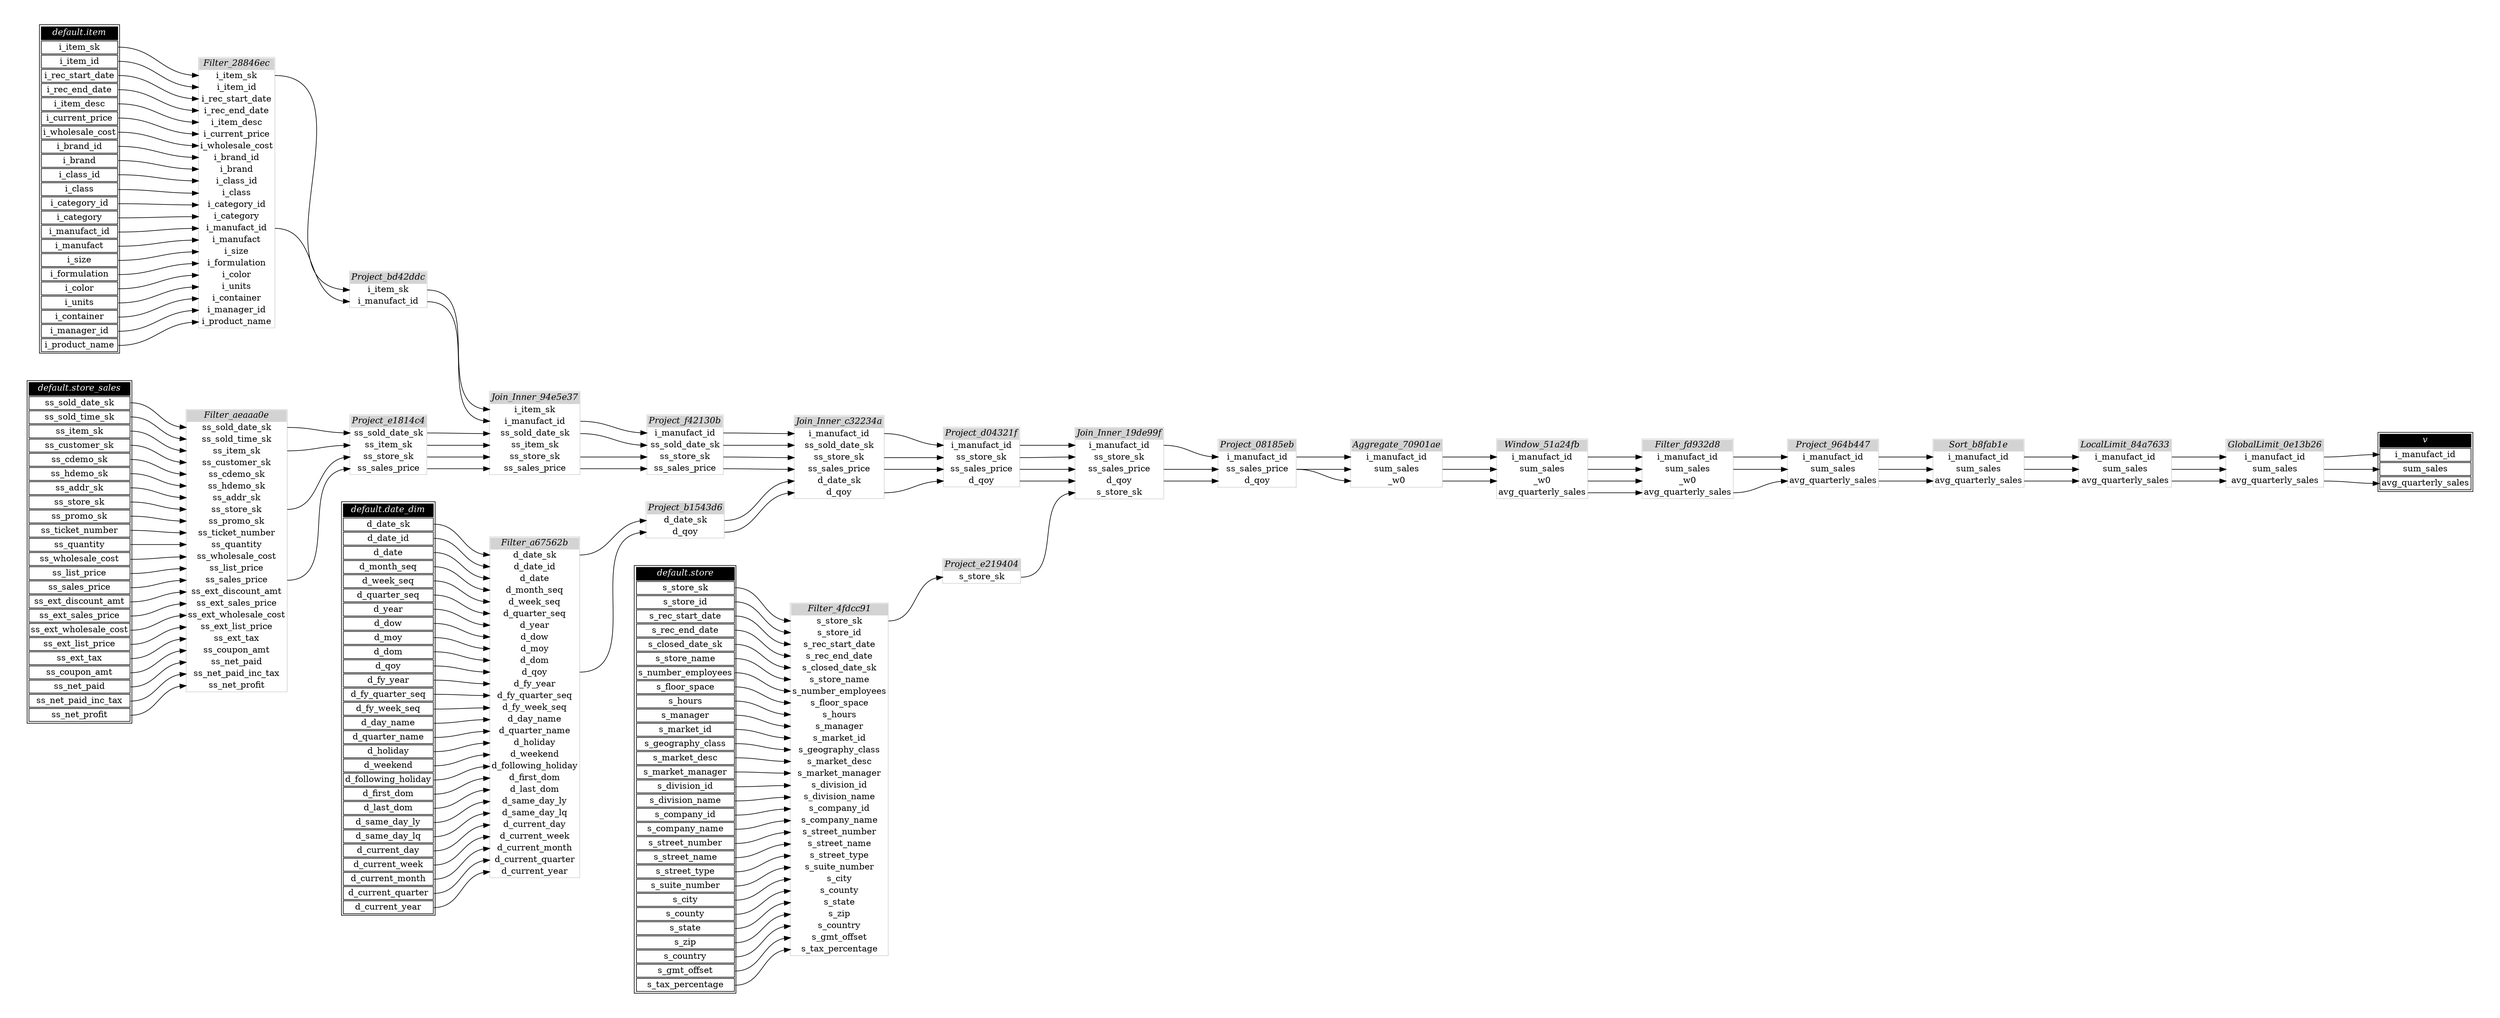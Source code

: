 // Automatically generated by TPCDSFlowTestSuite


digraph {
  graph [pad="0.5" nodesep="0.5" ranksep="1" fontname="Helvetica" rankdir=LR];
  node [shape=plaintext]

  
"Aggregate_70901ae" [label=<
<table color="lightgray" border="1" cellborder="0" cellspacing="0">
  <tr><td bgcolor="lightgray" port="nodeName"><i>Aggregate_70901ae</i></td></tr>
  <tr><td port="0">i_manufact_id</td></tr>
<tr><td port="1">sum_sales</td></tr>
<tr><td port="2">_w0</td></tr>
</table>>];
     

"Filter_28846ec" [label=<
<table color="lightgray" border="1" cellborder="0" cellspacing="0">
  <tr><td bgcolor="lightgray" port="nodeName"><i>Filter_28846ec</i></td></tr>
  <tr><td port="0">i_item_sk</td></tr>
<tr><td port="1">i_item_id</td></tr>
<tr><td port="2">i_rec_start_date</td></tr>
<tr><td port="3">i_rec_end_date</td></tr>
<tr><td port="4">i_item_desc</td></tr>
<tr><td port="5">i_current_price</td></tr>
<tr><td port="6">i_wholesale_cost</td></tr>
<tr><td port="7">i_brand_id</td></tr>
<tr><td port="8">i_brand</td></tr>
<tr><td port="9">i_class_id</td></tr>
<tr><td port="10">i_class</td></tr>
<tr><td port="11">i_category_id</td></tr>
<tr><td port="12">i_category</td></tr>
<tr><td port="13">i_manufact_id</td></tr>
<tr><td port="14">i_manufact</td></tr>
<tr><td port="15">i_size</td></tr>
<tr><td port="16">i_formulation</td></tr>
<tr><td port="17">i_color</td></tr>
<tr><td port="18">i_units</td></tr>
<tr><td port="19">i_container</td></tr>
<tr><td port="20">i_manager_id</td></tr>
<tr><td port="21">i_product_name</td></tr>
</table>>];
     

"Filter_4fdcc91" [label=<
<table color="lightgray" border="1" cellborder="0" cellspacing="0">
  <tr><td bgcolor="lightgray" port="nodeName"><i>Filter_4fdcc91</i></td></tr>
  <tr><td port="0">s_store_sk</td></tr>
<tr><td port="1">s_store_id</td></tr>
<tr><td port="2">s_rec_start_date</td></tr>
<tr><td port="3">s_rec_end_date</td></tr>
<tr><td port="4">s_closed_date_sk</td></tr>
<tr><td port="5">s_store_name</td></tr>
<tr><td port="6">s_number_employees</td></tr>
<tr><td port="7">s_floor_space</td></tr>
<tr><td port="8">s_hours</td></tr>
<tr><td port="9">s_manager</td></tr>
<tr><td port="10">s_market_id</td></tr>
<tr><td port="11">s_geography_class</td></tr>
<tr><td port="12">s_market_desc</td></tr>
<tr><td port="13">s_market_manager</td></tr>
<tr><td port="14">s_division_id</td></tr>
<tr><td port="15">s_division_name</td></tr>
<tr><td port="16">s_company_id</td></tr>
<tr><td port="17">s_company_name</td></tr>
<tr><td port="18">s_street_number</td></tr>
<tr><td port="19">s_street_name</td></tr>
<tr><td port="20">s_street_type</td></tr>
<tr><td port="21">s_suite_number</td></tr>
<tr><td port="22">s_city</td></tr>
<tr><td port="23">s_county</td></tr>
<tr><td port="24">s_state</td></tr>
<tr><td port="25">s_zip</td></tr>
<tr><td port="26">s_country</td></tr>
<tr><td port="27">s_gmt_offset</td></tr>
<tr><td port="28">s_tax_percentage</td></tr>
</table>>];
     

"Filter_a67562b" [label=<
<table color="lightgray" border="1" cellborder="0" cellspacing="0">
  <tr><td bgcolor="lightgray" port="nodeName"><i>Filter_a67562b</i></td></tr>
  <tr><td port="0">d_date_sk</td></tr>
<tr><td port="1">d_date_id</td></tr>
<tr><td port="2">d_date</td></tr>
<tr><td port="3">d_month_seq</td></tr>
<tr><td port="4">d_week_seq</td></tr>
<tr><td port="5">d_quarter_seq</td></tr>
<tr><td port="6">d_year</td></tr>
<tr><td port="7">d_dow</td></tr>
<tr><td port="8">d_moy</td></tr>
<tr><td port="9">d_dom</td></tr>
<tr><td port="10">d_qoy</td></tr>
<tr><td port="11">d_fy_year</td></tr>
<tr><td port="12">d_fy_quarter_seq</td></tr>
<tr><td port="13">d_fy_week_seq</td></tr>
<tr><td port="14">d_day_name</td></tr>
<tr><td port="15">d_quarter_name</td></tr>
<tr><td port="16">d_holiday</td></tr>
<tr><td port="17">d_weekend</td></tr>
<tr><td port="18">d_following_holiday</td></tr>
<tr><td port="19">d_first_dom</td></tr>
<tr><td port="20">d_last_dom</td></tr>
<tr><td port="21">d_same_day_ly</td></tr>
<tr><td port="22">d_same_day_lq</td></tr>
<tr><td port="23">d_current_day</td></tr>
<tr><td port="24">d_current_week</td></tr>
<tr><td port="25">d_current_month</td></tr>
<tr><td port="26">d_current_quarter</td></tr>
<tr><td port="27">d_current_year</td></tr>
</table>>];
     

"Filter_aeaaa0e" [label=<
<table color="lightgray" border="1" cellborder="0" cellspacing="0">
  <tr><td bgcolor="lightgray" port="nodeName"><i>Filter_aeaaa0e</i></td></tr>
  <tr><td port="0">ss_sold_date_sk</td></tr>
<tr><td port="1">ss_sold_time_sk</td></tr>
<tr><td port="2">ss_item_sk</td></tr>
<tr><td port="3">ss_customer_sk</td></tr>
<tr><td port="4">ss_cdemo_sk</td></tr>
<tr><td port="5">ss_hdemo_sk</td></tr>
<tr><td port="6">ss_addr_sk</td></tr>
<tr><td port="7">ss_store_sk</td></tr>
<tr><td port="8">ss_promo_sk</td></tr>
<tr><td port="9">ss_ticket_number</td></tr>
<tr><td port="10">ss_quantity</td></tr>
<tr><td port="11">ss_wholesale_cost</td></tr>
<tr><td port="12">ss_list_price</td></tr>
<tr><td port="13">ss_sales_price</td></tr>
<tr><td port="14">ss_ext_discount_amt</td></tr>
<tr><td port="15">ss_ext_sales_price</td></tr>
<tr><td port="16">ss_ext_wholesale_cost</td></tr>
<tr><td port="17">ss_ext_list_price</td></tr>
<tr><td port="18">ss_ext_tax</td></tr>
<tr><td port="19">ss_coupon_amt</td></tr>
<tr><td port="20">ss_net_paid</td></tr>
<tr><td port="21">ss_net_paid_inc_tax</td></tr>
<tr><td port="22">ss_net_profit</td></tr>
</table>>];
     

"Filter_fd932d8" [label=<
<table color="lightgray" border="1" cellborder="0" cellspacing="0">
  <tr><td bgcolor="lightgray" port="nodeName"><i>Filter_fd932d8</i></td></tr>
  <tr><td port="0">i_manufact_id</td></tr>
<tr><td port="1">sum_sales</td></tr>
<tr><td port="2">_w0</td></tr>
<tr><td port="3">avg_quarterly_sales</td></tr>
</table>>];
     

"GlobalLimit_0e13b26" [label=<
<table color="lightgray" border="1" cellborder="0" cellspacing="0">
  <tr><td bgcolor="lightgray" port="nodeName"><i>GlobalLimit_0e13b26</i></td></tr>
  <tr><td port="0">i_manufact_id</td></tr>
<tr><td port="1">sum_sales</td></tr>
<tr><td port="2">avg_quarterly_sales</td></tr>
</table>>];
     

"Join_Inner_19de99f" [label=<
<table color="lightgray" border="1" cellborder="0" cellspacing="0">
  <tr><td bgcolor="lightgray" port="nodeName"><i>Join_Inner_19de99f</i></td></tr>
  <tr><td port="0">i_manufact_id</td></tr>
<tr><td port="1">ss_store_sk</td></tr>
<tr><td port="2">ss_sales_price</td></tr>
<tr><td port="3">d_qoy</td></tr>
<tr><td port="4">s_store_sk</td></tr>
</table>>];
     

"Join_Inner_94e5e37" [label=<
<table color="lightgray" border="1" cellborder="0" cellspacing="0">
  <tr><td bgcolor="lightgray" port="nodeName"><i>Join_Inner_94e5e37</i></td></tr>
  <tr><td port="0">i_item_sk</td></tr>
<tr><td port="1">i_manufact_id</td></tr>
<tr><td port="2">ss_sold_date_sk</td></tr>
<tr><td port="3">ss_item_sk</td></tr>
<tr><td port="4">ss_store_sk</td></tr>
<tr><td port="5">ss_sales_price</td></tr>
</table>>];
     

"Join_Inner_c32234a" [label=<
<table color="lightgray" border="1" cellborder="0" cellspacing="0">
  <tr><td bgcolor="lightgray" port="nodeName"><i>Join_Inner_c32234a</i></td></tr>
  <tr><td port="0">i_manufact_id</td></tr>
<tr><td port="1">ss_sold_date_sk</td></tr>
<tr><td port="2">ss_store_sk</td></tr>
<tr><td port="3">ss_sales_price</td></tr>
<tr><td port="4">d_date_sk</td></tr>
<tr><td port="5">d_qoy</td></tr>
</table>>];
     

"LocalLimit_84a7633" [label=<
<table color="lightgray" border="1" cellborder="0" cellspacing="0">
  <tr><td bgcolor="lightgray" port="nodeName"><i>LocalLimit_84a7633</i></td></tr>
  <tr><td port="0">i_manufact_id</td></tr>
<tr><td port="1">sum_sales</td></tr>
<tr><td port="2">avg_quarterly_sales</td></tr>
</table>>];
     

"Project_08185eb" [label=<
<table color="lightgray" border="1" cellborder="0" cellspacing="0">
  <tr><td bgcolor="lightgray" port="nodeName"><i>Project_08185eb</i></td></tr>
  <tr><td port="0">i_manufact_id</td></tr>
<tr><td port="1">ss_sales_price</td></tr>
<tr><td port="2">d_qoy</td></tr>
</table>>];
     

"Project_964b447" [label=<
<table color="lightgray" border="1" cellborder="0" cellspacing="0">
  <tr><td bgcolor="lightgray" port="nodeName"><i>Project_964b447</i></td></tr>
  <tr><td port="0">i_manufact_id</td></tr>
<tr><td port="1">sum_sales</td></tr>
<tr><td port="2">avg_quarterly_sales</td></tr>
</table>>];
     

"Project_b1543d6" [label=<
<table color="lightgray" border="1" cellborder="0" cellspacing="0">
  <tr><td bgcolor="lightgray" port="nodeName"><i>Project_b1543d6</i></td></tr>
  <tr><td port="0">d_date_sk</td></tr>
<tr><td port="1">d_qoy</td></tr>
</table>>];
     

"Project_bd42ddc" [label=<
<table color="lightgray" border="1" cellborder="0" cellspacing="0">
  <tr><td bgcolor="lightgray" port="nodeName"><i>Project_bd42ddc</i></td></tr>
  <tr><td port="0">i_item_sk</td></tr>
<tr><td port="1">i_manufact_id</td></tr>
</table>>];
     

"Project_d04321f" [label=<
<table color="lightgray" border="1" cellborder="0" cellspacing="0">
  <tr><td bgcolor="lightgray" port="nodeName"><i>Project_d04321f</i></td></tr>
  <tr><td port="0">i_manufact_id</td></tr>
<tr><td port="1">ss_store_sk</td></tr>
<tr><td port="2">ss_sales_price</td></tr>
<tr><td port="3">d_qoy</td></tr>
</table>>];
     

"Project_e1814c4" [label=<
<table color="lightgray" border="1" cellborder="0" cellspacing="0">
  <tr><td bgcolor="lightgray" port="nodeName"><i>Project_e1814c4</i></td></tr>
  <tr><td port="0">ss_sold_date_sk</td></tr>
<tr><td port="1">ss_item_sk</td></tr>
<tr><td port="2">ss_store_sk</td></tr>
<tr><td port="3">ss_sales_price</td></tr>
</table>>];
     

"Project_e219404" [label=<
<table color="lightgray" border="1" cellborder="0" cellspacing="0">
  <tr><td bgcolor="lightgray" port="nodeName"><i>Project_e219404</i></td></tr>
  <tr><td port="0">s_store_sk</td></tr>
</table>>];
     

"Project_f42130b" [label=<
<table color="lightgray" border="1" cellborder="0" cellspacing="0">
  <tr><td bgcolor="lightgray" port="nodeName"><i>Project_f42130b</i></td></tr>
  <tr><td port="0">i_manufact_id</td></tr>
<tr><td port="1">ss_sold_date_sk</td></tr>
<tr><td port="2">ss_store_sk</td></tr>
<tr><td port="3">ss_sales_price</td></tr>
</table>>];
     

"Sort_b8fab1e" [label=<
<table color="lightgray" border="1" cellborder="0" cellspacing="0">
  <tr><td bgcolor="lightgray" port="nodeName"><i>Sort_b8fab1e</i></td></tr>
  <tr><td port="0">i_manufact_id</td></tr>
<tr><td port="1">sum_sales</td></tr>
<tr><td port="2">avg_quarterly_sales</td></tr>
</table>>];
     

"Window_51a24fb" [label=<
<table color="lightgray" border="1" cellborder="0" cellspacing="0">
  <tr><td bgcolor="lightgray" port="nodeName"><i>Window_51a24fb</i></td></tr>
  <tr><td port="0">i_manufact_id</td></tr>
<tr><td port="1">sum_sales</td></tr>
<tr><td port="2">_w0</td></tr>
<tr><td port="3">avg_quarterly_sales</td></tr>
</table>>];
     

"default.date_dim" [color="black" label=<
<table>
  <tr><td bgcolor="black" port="nodeName"><i><font color="white">default.date_dim</font></i></td></tr>
  <tr><td port="0">d_date_sk</td></tr>
<tr><td port="1">d_date_id</td></tr>
<tr><td port="2">d_date</td></tr>
<tr><td port="3">d_month_seq</td></tr>
<tr><td port="4">d_week_seq</td></tr>
<tr><td port="5">d_quarter_seq</td></tr>
<tr><td port="6">d_year</td></tr>
<tr><td port="7">d_dow</td></tr>
<tr><td port="8">d_moy</td></tr>
<tr><td port="9">d_dom</td></tr>
<tr><td port="10">d_qoy</td></tr>
<tr><td port="11">d_fy_year</td></tr>
<tr><td port="12">d_fy_quarter_seq</td></tr>
<tr><td port="13">d_fy_week_seq</td></tr>
<tr><td port="14">d_day_name</td></tr>
<tr><td port="15">d_quarter_name</td></tr>
<tr><td port="16">d_holiday</td></tr>
<tr><td port="17">d_weekend</td></tr>
<tr><td port="18">d_following_holiday</td></tr>
<tr><td port="19">d_first_dom</td></tr>
<tr><td port="20">d_last_dom</td></tr>
<tr><td port="21">d_same_day_ly</td></tr>
<tr><td port="22">d_same_day_lq</td></tr>
<tr><td port="23">d_current_day</td></tr>
<tr><td port="24">d_current_week</td></tr>
<tr><td port="25">d_current_month</td></tr>
<tr><td port="26">d_current_quarter</td></tr>
<tr><td port="27">d_current_year</td></tr>
</table>>];
     

"default.item" [color="black" label=<
<table>
  <tr><td bgcolor="black" port="nodeName"><i><font color="white">default.item</font></i></td></tr>
  <tr><td port="0">i_item_sk</td></tr>
<tr><td port="1">i_item_id</td></tr>
<tr><td port="2">i_rec_start_date</td></tr>
<tr><td port="3">i_rec_end_date</td></tr>
<tr><td port="4">i_item_desc</td></tr>
<tr><td port="5">i_current_price</td></tr>
<tr><td port="6">i_wholesale_cost</td></tr>
<tr><td port="7">i_brand_id</td></tr>
<tr><td port="8">i_brand</td></tr>
<tr><td port="9">i_class_id</td></tr>
<tr><td port="10">i_class</td></tr>
<tr><td port="11">i_category_id</td></tr>
<tr><td port="12">i_category</td></tr>
<tr><td port="13">i_manufact_id</td></tr>
<tr><td port="14">i_manufact</td></tr>
<tr><td port="15">i_size</td></tr>
<tr><td port="16">i_formulation</td></tr>
<tr><td port="17">i_color</td></tr>
<tr><td port="18">i_units</td></tr>
<tr><td port="19">i_container</td></tr>
<tr><td port="20">i_manager_id</td></tr>
<tr><td port="21">i_product_name</td></tr>
</table>>];
     

"default.store" [color="black" label=<
<table>
  <tr><td bgcolor="black" port="nodeName"><i><font color="white">default.store</font></i></td></tr>
  <tr><td port="0">s_store_sk</td></tr>
<tr><td port="1">s_store_id</td></tr>
<tr><td port="2">s_rec_start_date</td></tr>
<tr><td port="3">s_rec_end_date</td></tr>
<tr><td port="4">s_closed_date_sk</td></tr>
<tr><td port="5">s_store_name</td></tr>
<tr><td port="6">s_number_employees</td></tr>
<tr><td port="7">s_floor_space</td></tr>
<tr><td port="8">s_hours</td></tr>
<tr><td port="9">s_manager</td></tr>
<tr><td port="10">s_market_id</td></tr>
<tr><td port="11">s_geography_class</td></tr>
<tr><td port="12">s_market_desc</td></tr>
<tr><td port="13">s_market_manager</td></tr>
<tr><td port="14">s_division_id</td></tr>
<tr><td port="15">s_division_name</td></tr>
<tr><td port="16">s_company_id</td></tr>
<tr><td port="17">s_company_name</td></tr>
<tr><td port="18">s_street_number</td></tr>
<tr><td port="19">s_street_name</td></tr>
<tr><td port="20">s_street_type</td></tr>
<tr><td port="21">s_suite_number</td></tr>
<tr><td port="22">s_city</td></tr>
<tr><td port="23">s_county</td></tr>
<tr><td port="24">s_state</td></tr>
<tr><td port="25">s_zip</td></tr>
<tr><td port="26">s_country</td></tr>
<tr><td port="27">s_gmt_offset</td></tr>
<tr><td port="28">s_tax_percentage</td></tr>
</table>>];
     

"default.store_sales" [color="black" label=<
<table>
  <tr><td bgcolor="black" port="nodeName"><i><font color="white">default.store_sales</font></i></td></tr>
  <tr><td port="0">ss_sold_date_sk</td></tr>
<tr><td port="1">ss_sold_time_sk</td></tr>
<tr><td port="2">ss_item_sk</td></tr>
<tr><td port="3">ss_customer_sk</td></tr>
<tr><td port="4">ss_cdemo_sk</td></tr>
<tr><td port="5">ss_hdemo_sk</td></tr>
<tr><td port="6">ss_addr_sk</td></tr>
<tr><td port="7">ss_store_sk</td></tr>
<tr><td port="8">ss_promo_sk</td></tr>
<tr><td port="9">ss_ticket_number</td></tr>
<tr><td port="10">ss_quantity</td></tr>
<tr><td port="11">ss_wholesale_cost</td></tr>
<tr><td port="12">ss_list_price</td></tr>
<tr><td port="13">ss_sales_price</td></tr>
<tr><td port="14">ss_ext_discount_amt</td></tr>
<tr><td port="15">ss_ext_sales_price</td></tr>
<tr><td port="16">ss_ext_wholesale_cost</td></tr>
<tr><td port="17">ss_ext_list_price</td></tr>
<tr><td port="18">ss_ext_tax</td></tr>
<tr><td port="19">ss_coupon_amt</td></tr>
<tr><td port="20">ss_net_paid</td></tr>
<tr><td port="21">ss_net_paid_inc_tax</td></tr>
<tr><td port="22">ss_net_profit</td></tr>
</table>>];
     

"v" [color="black" label=<
<table>
  <tr><td bgcolor="black" port="nodeName"><i><font color="white">v</font></i></td></tr>
  <tr><td port="0">i_manufact_id</td></tr>
<tr><td port="1">sum_sales</td></tr>
<tr><td port="2">avg_quarterly_sales</td></tr>
</table>>];
     
  "Aggregate_70901ae":0 -> "Window_51a24fb":0;
"Aggregate_70901ae":1 -> "Window_51a24fb":1;
"Aggregate_70901ae":2 -> "Window_51a24fb":2;
"Filter_28846ec":0 -> "Project_bd42ddc":0;
"Filter_28846ec":13 -> "Project_bd42ddc":1;
"Filter_4fdcc91":0 -> "Project_e219404":0;
"Filter_a67562b":0 -> "Project_b1543d6":0;
"Filter_a67562b":10 -> "Project_b1543d6":1;
"Filter_aeaaa0e":0 -> "Project_e1814c4":0;
"Filter_aeaaa0e":13 -> "Project_e1814c4":3;
"Filter_aeaaa0e":2 -> "Project_e1814c4":1;
"Filter_aeaaa0e":7 -> "Project_e1814c4":2;
"Filter_fd932d8":0 -> "Project_964b447":0;
"Filter_fd932d8":1 -> "Project_964b447":1;
"Filter_fd932d8":3 -> "Project_964b447":2;
"GlobalLimit_0e13b26":0 -> "v":0;
"GlobalLimit_0e13b26":1 -> "v":1;
"GlobalLimit_0e13b26":2 -> "v":2;
"Join_Inner_19de99f":0 -> "Project_08185eb":0;
"Join_Inner_19de99f":2 -> "Project_08185eb":1;
"Join_Inner_19de99f":3 -> "Project_08185eb":2;
"Join_Inner_94e5e37":1 -> "Project_f42130b":0;
"Join_Inner_94e5e37":2 -> "Project_f42130b":1;
"Join_Inner_94e5e37":4 -> "Project_f42130b":2;
"Join_Inner_94e5e37":5 -> "Project_f42130b":3;
"Join_Inner_c32234a":0 -> "Project_d04321f":0;
"Join_Inner_c32234a":2 -> "Project_d04321f":1;
"Join_Inner_c32234a":3 -> "Project_d04321f":2;
"Join_Inner_c32234a":5 -> "Project_d04321f":3;
"LocalLimit_84a7633":0 -> "GlobalLimit_0e13b26":0;
"LocalLimit_84a7633":1 -> "GlobalLimit_0e13b26":1;
"LocalLimit_84a7633":2 -> "GlobalLimit_0e13b26":2;
"Project_08185eb":0 -> "Aggregate_70901ae":0;
"Project_08185eb":1 -> "Aggregate_70901ae":1;
"Project_08185eb":1 -> "Aggregate_70901ae":2;
"Project_964b447":0 -> "Sort_b8fab1e":0;
"Project_964b447":1 -> "Sort_b8fab1e":1;
"Project_964b447":2 -> "Sort_b8fab1e":2;
"Project_b1543d6":0 -> "Join_Inner_c32234a":4;
"Project_b1543d6":1 -> "Join_Inner_c32234a":5;
"Project_bd42ddc":0 -> "Join_Inner_94e5e37":0;
"Project_bd42ddc":1 -> "Join_Inner_94e5e37":1;
"Project_d04321f":0 -> "Join_Inner_19de99f":0;
"Project_d04321f":1 -> "Join_Inner_19de99f":1;
"Project_d04321f":2 -> "Join_Inner_19de99f":2;
"Project_d04321f":3 -> "Join_Inner_19de99f":3;
"Project_e1814c4":0 -> "Join_Inner_94e5e37":2;
"Project_e1814c4":1 -> "Join_Inner_94e5e37":3;
"Project_e1814c4":2 -> "Join_Inner_94e5e37":4;
"Project_e1814c4":3 -> "Join_Inner_94e5e37":5;
"Project_e219404":0 -> "Join_Inner_19de99f":4;
"Project_f42130b":0 -> "Join_Inner_c32234a":0;
"Project_f42130b":1 -> "Join_Inner_c32234a":1;
"Project_f42130b":2 -> "Join_Inner_c32234a":2;
"Project_f42130b":3 -> "Join_Inner_c32234a":3;
"Sort_b8fab1e":0 -> "LocalLimit_84a7633":0;
"Sort_b8fab1e":1 -> "LocalLimit_84a7633":1;
"Sort_b8fab1e":2 -> "LocalLimit_84a7633":2;
"Window_51a24fb":0 -> "Filter_fd932d8":0;
"Window_51a24fb":1 -> "Filter_fd932d8":1;
"Window_51a24fb":2 -> "Filter_fd932d8":2;
"Window_51a24fb":3 -> "Filter_fd932d8":3;
"default.date_dim":0 -> "Filter_a67562b":0;
"default.date_dim":1 -> "Filter_a67562b":1;
"default.date_dim":10 -> "Filter_a67562b":10;
"default.date_dim":11 -> "Filter_a67562b":11;
"default.date_dim":12 -> "Filter_a67562b":12;
"default.date_dim":13 -> "Filter_a67562b":13;
"default.date_dim":14 -> "Filter_a67562b":14;
"default.date_dim":15 -> "Filter_a67562b":15;
"default.date_dim":16 -> "Filter_a67562b":16;
"default.date_dim":17 -> "Filter_a67562b":17;
"default.date_dim":18 -> "Filter_a67562b":18;
"default.date_dim":19 -> "Filter_a67562b":19;
"default.date_dim":2 -> "Filter_a67562b":2;
"default.date_dim":20 -> "Filter_a67562b":20;
"default.date_dim":21 -> "Filter_a67562b":21;
"default.date_dim":22 -> "Filter_a67562b":22;
"default.date_dim":23 -> "Filter_a67562b":23;
"default.date_dim":24 -> "Filter_a67562b":24;
"default.date_dim":25 -> "Filter_a67562b":25;
"default.date_dim":26 -> "Filter_a67562b":26;
"default.date_dim":27 -> "Filter_a67562b":27;
"default.date_dim":3 -> "Filter_a67562b":3;
"default.date_dim":4 -> "Filter_a67562b":4;
"default.date_dim":5 -> "Filter_a67562b":5;
"default.date_dim":6 -> "Filter_a67562b":6;
"default.date_dim":7 -> "Filter_a67562b":7;
"default.date_dim":8 -> "Filter_a67562b":8;
"default.date_dim":9 -> "Filter_a67562b":9;
"default.item":0 -> "Filter_28846ec":0;
"default.item":1 -> "Filter_28846ec":1;
"default.item":10 -> "Filter_28846ec":10;
"default.item":11 -> "Filter_28846ec":11;
"default.item":12 -> "Filter_28846ec":12;
"default.item":13 -> "Filter_28846ec":13;
"default.item":14 -> "Filter_28846ec":14;
"default.item":15 -> "Filter_28846ec":15;
"default.item":16 -> "Filter_28846ec":16;
"default.item":17 -> "Filter_28846ec":17;
"default.item":18 -> "Filter_28846ec":18;
"default.item":19 -> "Filter_28846ec":19;
"default.item":2 -> "Filter_28846ec":2;
"default.item":20 -> "Filter_28846ec":20;
"default.item":21 -> "Filter_28846ec":21;
"default.item":3 -> "Filter_28846ec":3;
"default.item":4 -> "Filter_28846ec":4;
"default.item":5 -> "Filter_28846ec":5;
"default.item":6 -> "Filter_28846ec":6;
"default.item":7 -> "Filter_28846ec":7;
"default.item":8 -> "Filter_28846ec":8;
"default.item":9 -> "Filter_28846ec":9;
"default.store":0 -> "Filter_4fdcc91":0;
"default.store":1 -> "Filter_4fdcc91":1;
"default.store":10 -> "Filter_4fdcc91":10;
"default.store":11 -> "Filter_4fdcc91":11;
"default.store":12 -> "Filter_4fdcc91":12;
"default.store":13 -> "Filter_4fdcc91":13;
"default.store":14 -> "Filter_4fdcc91":14;
"default.store":15 -> "Filter_4fdcc91":15;
"default.store":16 -> "Filter_4fdcc91":16;
"default.store":17 -> "Filter_4fdcc91":17;
"default.store":18 -> "Filter_4fdcc91":18;
"default.store":19 -> "Filter_4fdcc91":19;
"default.store":2 -> "Filter_4fdcc91":2;
"default.store":20 -> "Filter_4fdcc91":20;
"default.store":21 -> "Filter_4fdcc91":21;
"default.store":22 -> "Filter_4fdcc91":22;
"default.store":23 -> "Filter_4fdcc91":23;
"default.store":24 -> "Filter_4fdcc91":24;
"default.store":25 -> "Filter_4fdcc91":25;
"default.store":26 -> "Filter_4fdcc91":26;
"default.store":27 -> "Filter_4fdcc91":27;
"default.store":28 -> "Filter_4fdcc91":28;
"default.store":3 -> "Filter_4fdcc91":3;
"default.store":4 -> "Filter_4fdcc91":4;
"default.store":5 -> "Filter_4fdcc91":5;
"default.store":6 -> "Filter_4fdcc91":6;
"default.store":7 -> "Filter_4fdcc91":7;
"default.store":8 -> "Filter_4fdcc91":8;
"default.store":9 -> "Filter_4fdcc91":9;
"default.store_sales":0 -> "Filter_aeaaa0e":0;
"default.store_sales":1 -> "Filter_aeaaa0e":1;
"default.store_sales":10 -> "Filter_aeaaa0e":10;
"default.store_sales":11 -> "Filter_aeaaa0e":11;
"default.store_sales":12 -> "Filter_aeaaa0e":12;
"default.store_sales":13 -> "Filter_aeaaa0e":13;
"default.store_sales":14 -> "Filter_aeaaa0e":14;
"default.store_sales":15 -> "Filter_aeaaa0e":15;
"default.store_sales":16 -> "Filter_aeaaa0e":16;
"default.store_sales":17 -> "Filter_aeaaa0e":17;
"default.store_sales":18 -> "Filter_aeaaa0e":18;
"default.store_sales":19 -> "Filter_aeaaa0e":19;
"default.store_sales":2 -> "Filter_aeaaa0e":2;
"default.store_sales":20 -> "Filter_aeaaa0e":20;
"default.store_sales":21 -> "Filter_aeaaa0e":21;
"default.store_sales":22 -> "Filter_aeaaa0e":22;
"default.store_sales":3 -> "Filter_aeaaa0e":3;
"default.store_sales":4 -> "Filter_aeaaa0e":4;
"default.store_sales":5 -> "Filter_aeaaa0e":5;
"default.store_sales":6 -> "Filter_aeaaa0e":6;
"default.store_sales":7 -> "Filter_aeaaa0e":7;
"default.store_sales":8 -> "Filter_aeaaa0e":8;
"default.store_sales":9 -> "Filter_aeaaa0e":9;
}
       